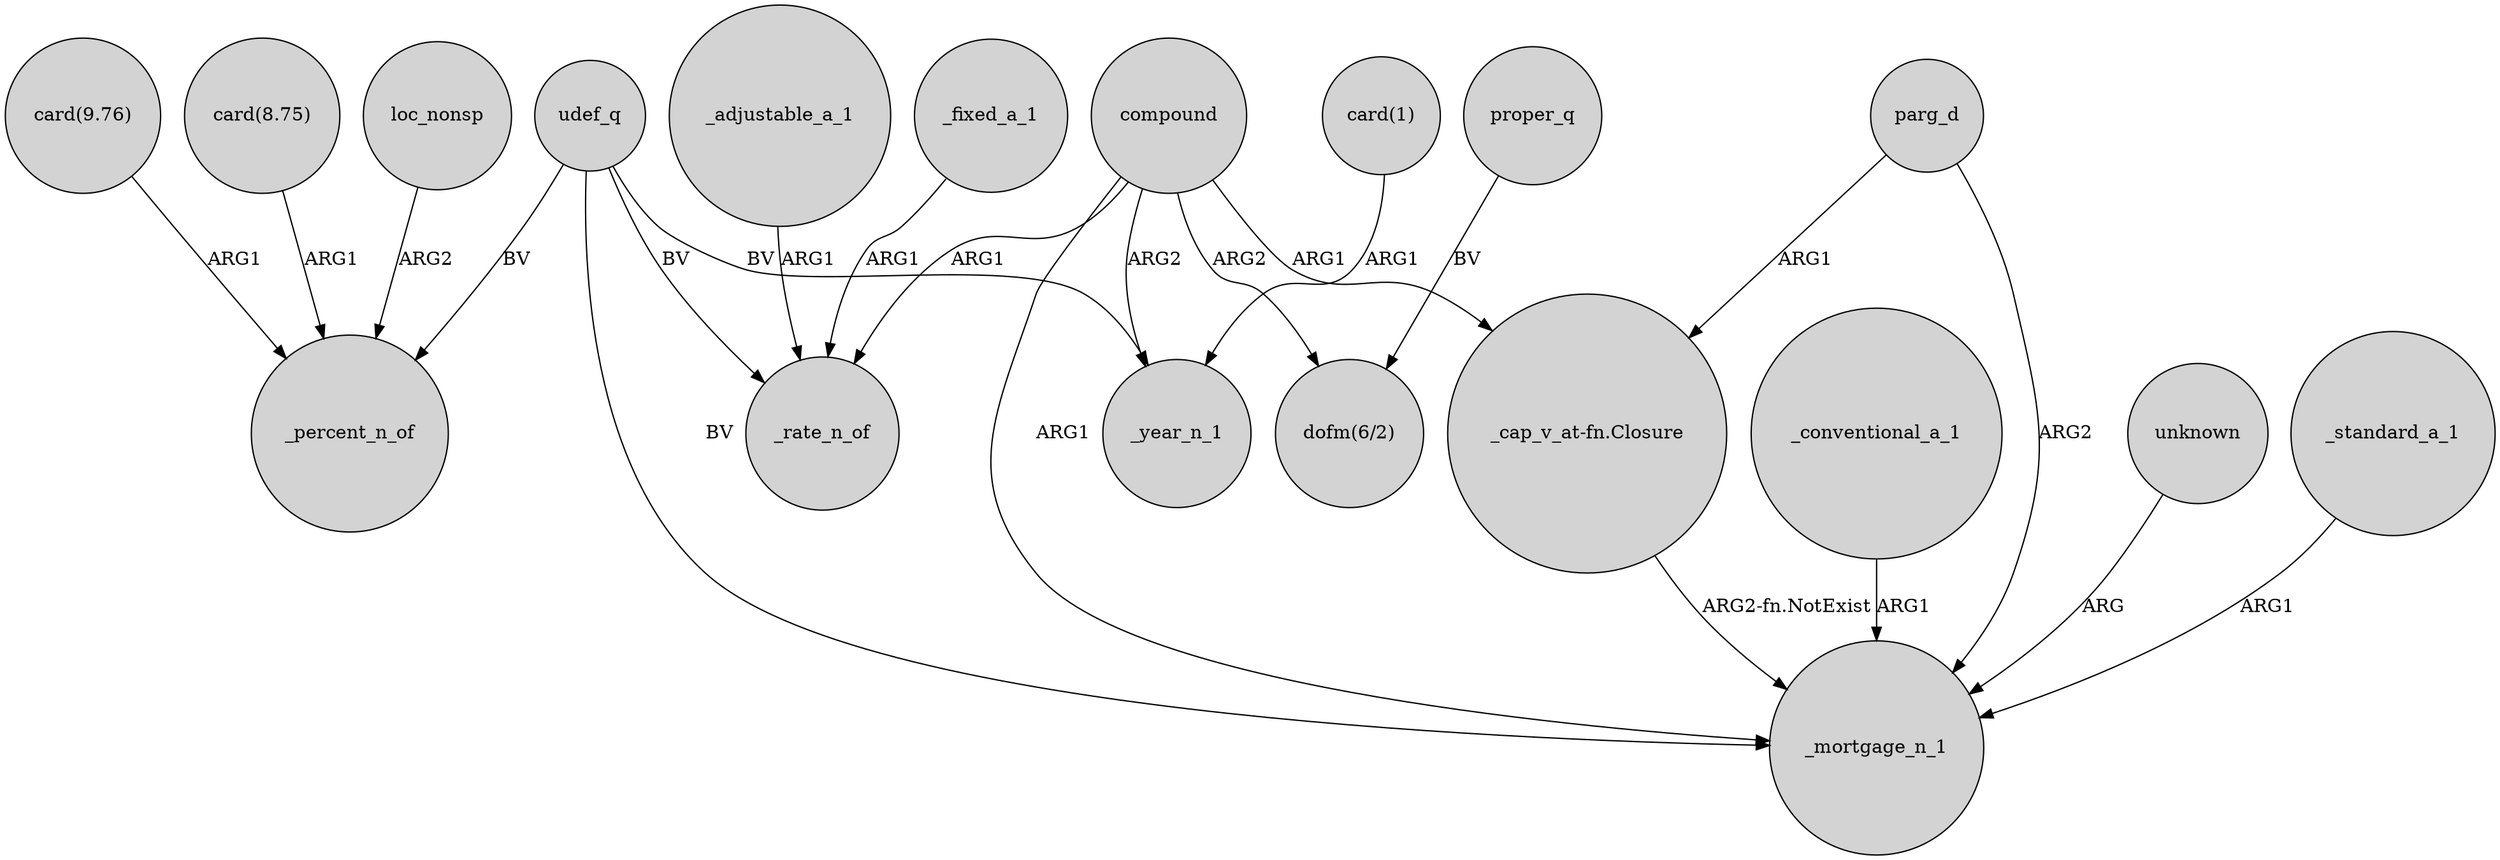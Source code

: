 digraph {
	node [shape=circle style=filled]
	"_cap_v_at-fn.Closure" -> _mortgage_n_1 [label="ARG2-fn.NotExist"]
	udef_q -> _mortgage_n_1 [label=BV]
	"card(9.76)" -> _percent_n_of [label=ARG1]
	_adjustable_a_1 -> _rate_n_of [label=ARG1]
	_conventional_a_1 -> _mortgage_n_1 [label=ARG1]
	_fixed_a_1 -> _rate_n_of [label=ARG1]
	compound -> _rate_n_of [label=ARG1]
	udef_q -> _rate_n_of [label=BV]
	parg_d -> _mortgage_n_1 [label=ARG2]
	compound -> _mortgage_n_1 [label=ARG1]
	"card(8.75)" -> _percent_n_of [label=ARG1]
	proper_q -> "dofm(6/2)" [label=BV]
	loc_nonsp -> _percent_n_of [label=ARG2]
	compound -> "_cap_v_at-fn.Closure" [label=ARG1]
	parg_d -> "_cap_v_at-fn.Closure" [label=ARG1]
	"card(1)" -> _year_n_1 [label=ARG1]
	unknown -> _mortgage_n_1 [label=ARG]
	compound -> "dofm(6/2)" [label=ARG2]
	udef_q -> _year_n_1 [label=BV]
	_standard_a_1 -> _mortgage_n_1 [label=ARG1]
	udef_q -> _percent_n_of [label=BV]
	compound -> _year_n_1 [label=ARG2]
}
